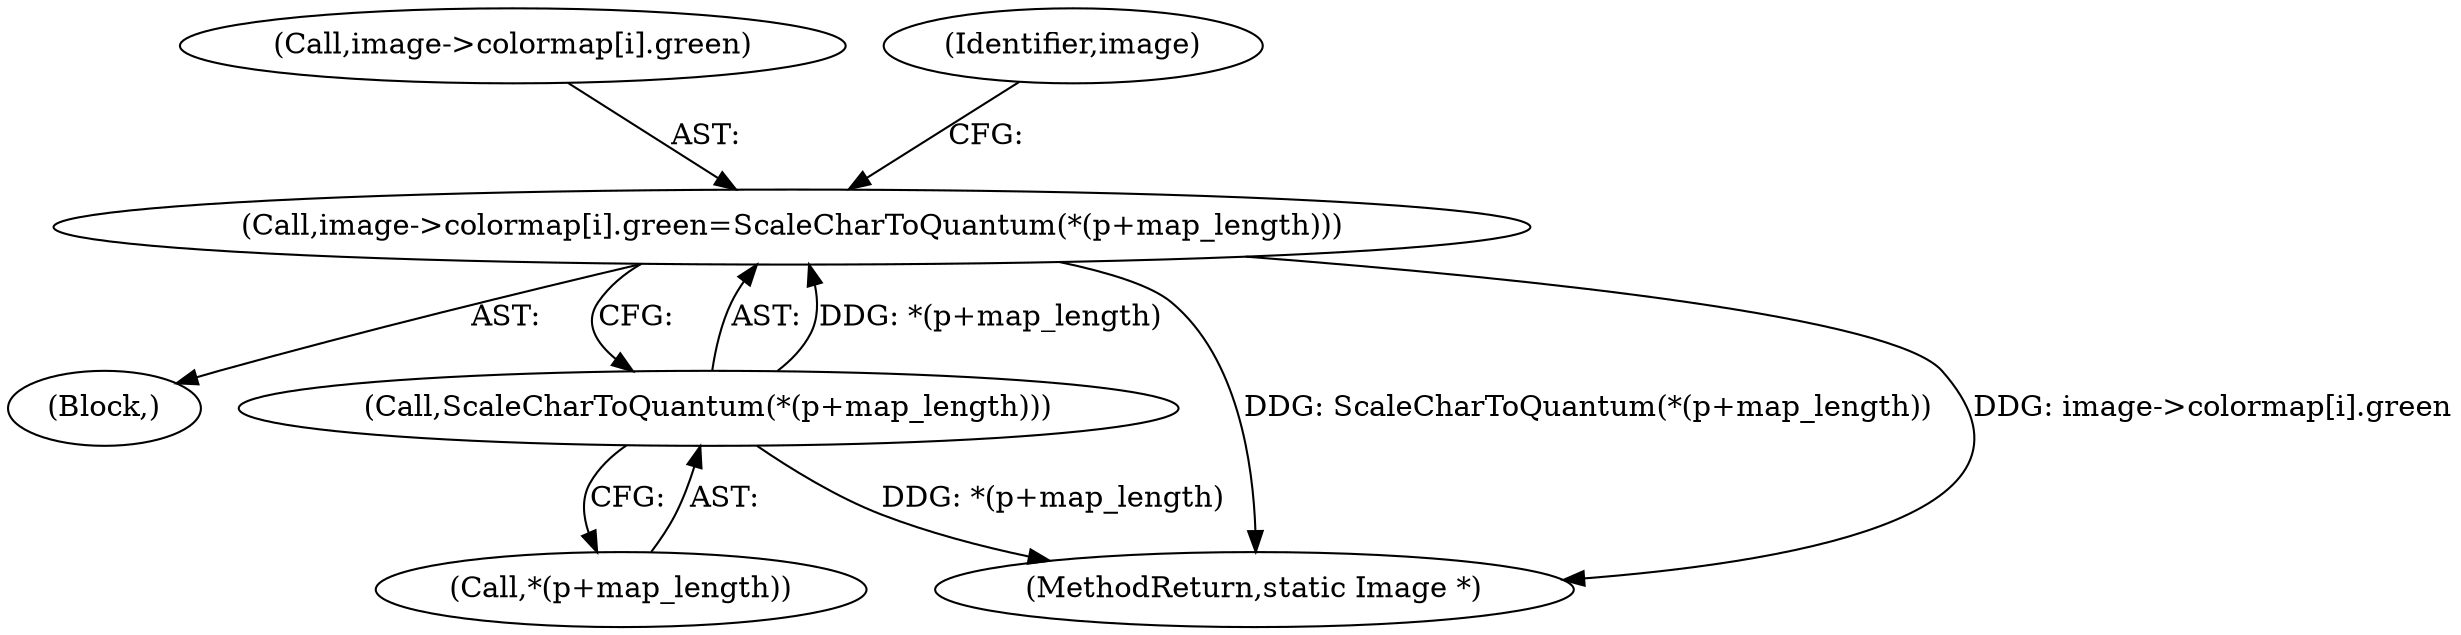 digraph "0_ImageMagick_7fdf9ea808caa3c81a0eb42656e5fafc59084198@array" {
"1001652" [label="(Call,image->colormap[i].green=ScaleCharToQuantum(*(p+map_length)))"];
"1001660" [label="(Call,ScaleCharToQuantum(*(p+map_length)))"];
"1001640" [label="(Block,)"];
"1002103" [label="(MethodReturn,static Image *)"];
"1001653" [label="(Call,image->colormap[i].green)"];
"1001660" [label="(Call,ScaleCharToQuantum(*(p+map_length)))"];
"1001661" [label="(Call,*(p+map_length))"];
"1001669" [label="(Identifier,image)"];
"1001652" [label="(Call,image->colormap[i].green=ScaleCharToQuantum(*(p+map_length)))"];
"1001652" -> "1001640"  [label="AST: "];
"1001652" -> "1001660"  [label="CFG: "];
"1001653" -> "1001652"  [label="AST: "];
"1001660" -> "1001652"  [label="AST: "];
"1001669" -> "1001652"  [label="CFG: "];
"1001652" -> "1002103"  [label="DDG: ScaleCharToQuantum(*(p+map_length))"];
"1001652" -> "1002103"  [label="DDG: image->colormap[i].green"];
"1001660" -> "1001652"  [label="DDG: *(p+map_length)"];
"1001660" -> "1001661"  [label="CFG: "];
"1001661" -> "1001660"  [label="AST: "];
"1001660" -> "1002103"  [label="DDG: *(p+map_length)"];
}
